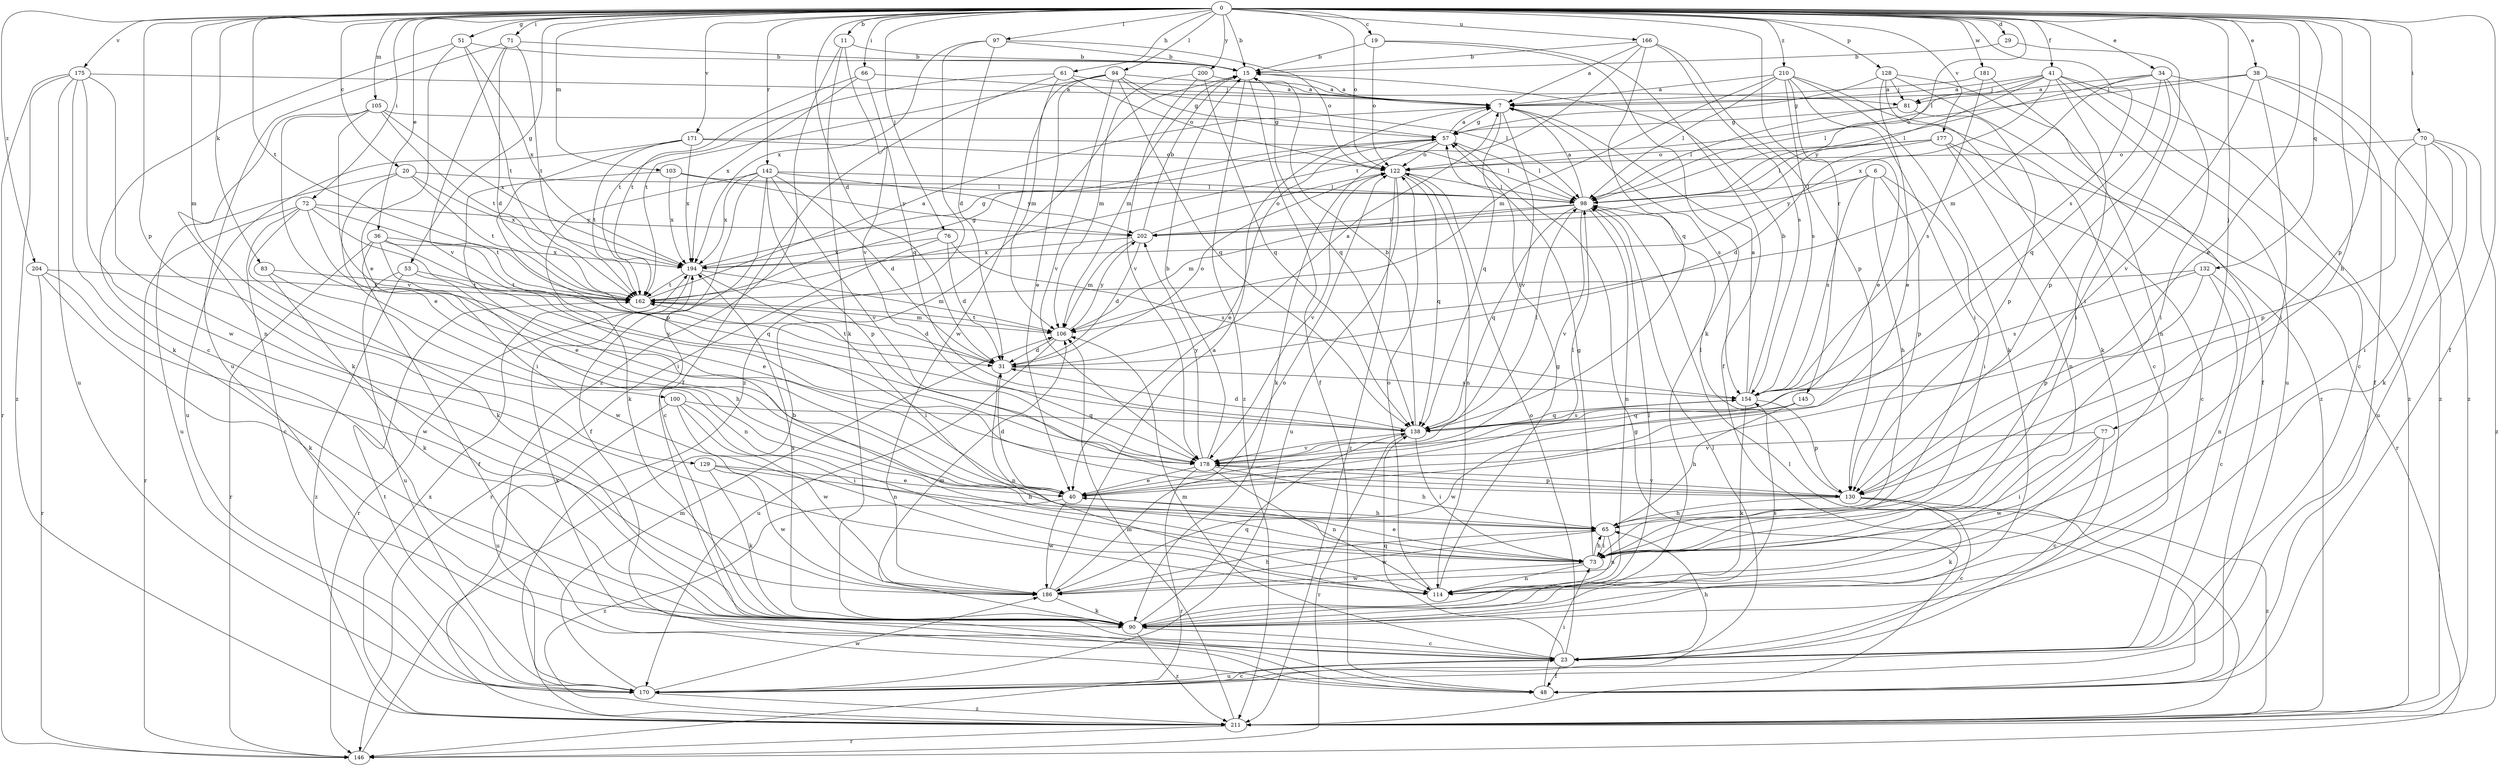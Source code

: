 strict digraph  {
0;
6;
7;
11;
15;
19;
20;
23;
29;
31;
34;
36;
38;
40;
41;
48;
51;
53;
57;
61;
65;
66;
70;
71;
72;
73;
76;
77;
81;
83;
90;
94;
97;
98;
100;
103;
105;
106;
114;
122;
128;
129;
130;
132;
138;
142;
145;
146;
154;
162;
166;
170;
171;
175;
177;
178;
181;
186;
194;
200;
202;
204;
210;
211;
0 -> 11  [label=b];
0 -> 15  [label=b];
0 -> 19  [label=c];
0 -> 20  [label=c];
0 -> 29  [label=d];
0 -> 31  [label=d];
0 -> 34  [label=e];
0 -> 36  [label=e];
0 -> 38  [label=e];
0 -> 40  [label=e];
0 -> 41  [label=f];
0 -> 48  [label=f];
0 -> 51  [label=g];
0 -> 53  [label=g];
0 -> 61  [label=h];
0 -> 65  [label=h];
0 -> 66  [label=i];
0 -> 70  [label=i];
0 -> 71  [label=i];
0 -> 72  [label=i];
0 -> 76  [label=j];
0 -> 77  [label=j];
0 -> 83  [label=k];
0 -> 94  [label=l];
0 -> 97  [label=l];
0 -> 98  [label=l];
0 -> 100  [label=m];
0 -> 103  [label=m];
0 -> 105  [label=m];
0 -> 122  [label=o];
0 -> 128  [label=p];
0 -> 129  [label=p];
0 -> 130  [label=p];
0 -> 132  [label=q];
0 -> 142  [label=r];
0 -> 145  [label=r];
0 -> 154  [label=s];
0 -> 162  [label=t];
0 -> 166  [label=u];
0 -> 171  [label=v];
0 -> 175  [label=v];
0 -> 177  [label=v];
0 -> 181  [label=w];
0 -> 200  [label=y];
0 -> 204  [label=z];
0 -> 210  [label=z];
6 -> 65  [label=h];
6 -> 73  [label=i];
6 -> 98  [label=l];
6 -> 130  [label=p];
6 -> 154  [label=s];
6 -> 202  [label=y];
7 -> 57  [label=g];
7 -> 138  [label=q];
7 -> 154  [label=s];
7 -> 178  [label=v];
11 -> 15  [label=b];
11 -> 90  [label=k];
11 -> 178  [label=v];
11 -> 211  [label=z];
15 -> 7  [label=a];
15 -> 48  [label=f];
15 -> 106  [label=m];
15 -> 138  [label=q];
15 -> 211  [label=z];
19 -> 15  [label=b];
19 -> 48  [label=f];
19 -> 90  [label=k];
19 -> 122  [label=o];
20 -> 73  [label=i];
20 -> 98  [label=l];
20 -> 162  [label=t];
20 -> 170  [label=u];
20 -> 194  [label=x];
23 -> 48  [label=f];
23 -> 65  [label=h];
23 -> 106  [label=m];
23 -> 122  [label=o];
23 -> 138  [label=q];
23 -> 170  [label=u];
29 -> 15  [label=b];
29 -> 73  [label=i];
31 -> 7  [label=a];
31 -> 114  [label=n];
31 -> 122  [label=o];
31 -> 154  [label=s];
31 -> 162  [label=t];
34 -> 7  [label=a];
34 -> 73  [label=i];
34 -> 98  [label=l];
34 -> 106  [label=m];
34 -> 130  [label=p];
34 -> 138  [label=q];
34 -> 211  [label=z];
36 -> 40  [label=e];
36 -> 48  [label=f];
36 -> 138  [label=q];
36 -> 146  [label=r];
36 -> 186  [label=w];
36 -> 194  [label=x];
38 -> 48  [label=f];
38 -> 73  [label=i];
38 -> 81  [label=j];
38 -> 122  [label=o];
38 -> 178  [label=v];
38 -> 211  [label=z];
40 -> 31  [label=d];
40 -> 65  [label=h];
40 -> 98  [label=l];
40 -> 186  [label=w];
40 -> 211  [label=z];
41 -> 7  [label=a];
41 -> 23  [label=c];
41 -> 73  [label=i];
41 -> 81  [label=j];
41 -> 98  [label=l];
41 -> 170  [label=u];
41 -> 194  [label=x];
41 -> 202  [label=y];
41 -> 211  [label=z];
48 -> 73  [label=i];
48 -> 194  [label=x];
51 -> 15  [label=b];
51 -> 23  [label=c];
51 -> 40  [label=e];
51 -> 162  [label=t];
51 -> 194  [label=x];
53 -> 65  [label=h];
53 -> 162  [label=t];
53 -> 170  [label=u];
53 -> 211  [label=z];
57 -> 7  [label=a];
57 -> 40  [label=e];
57 -> 90  [label=k];
57 -> 98  [label=l];
57 -> 122  [label=o];
61 -> 7  [label=a];
61 -> 48  [label=f];
61 -> 106  [label=m];
61 -> 122  [label=o];
61 -> 162  [label=t];
65 -> 73  [label=i];
65 -> 114  [label=n];
65 -> 186  [label=w];
66 -> 81  [label=j];
66 -> 138  [label=q];
66 -> 162  [label=t];
66 -> 194  [label=x];
70 -> 73  [label=i];
70 -> 90  [label=k];
70 -> 122  [label=o];
70 -> 130  [label=p];
70 -> 170  [label=u];
70 -> 211  [label=z];
71 -> 15  [label=b];
71 -> 31  [label=d];
71 -> 162  [label=t];
71 -> 170  [label=u];
71 -> 178  [label=v];
72 -> 23  [label=c];
72 -> 40  [label=e];
72 -> 90  [label=k];
72 -> 146  [label=r];
72 -> 162  [label=t];
72 -> 178  [label=v];
72 -> 202  [label=y];
73 -> 40  [label=e];
73 -> 57  [label=g];
73 -> 65  [label=h];
73 -> 114  [label=n];
73 -> 186  [label=w];
76 -> 31  [label=d];
76 -> 146  [label=r];
76 -> 154  [label=s];
76 -> 194  [label=x];
77 -> 23  [label=c];
77 -> 73  [label=i];
77 -> 178  [label=v];
77 -> 186  [label=w];
81 -> 57  [label=g];
81 -> 98  [label=l];
81 -> 130  [label=p];
83 -> 90  [label=k];
83 -> 114  [label=n];
83 -> 162  [label=t];
90 -> 23  [label=c];
90 -> 98  [label=l];
90 -> 106  [label=m];
90 -> 138  [label=q];
90 -> 154  [label=s];
90 -> 194  [label=x];
90 -> 211  [label=z];
94 -> 7  [label=a];
94 -> 40  [label=e];
94 -> 57  [label=g];
94 -> 98  [label=l];
94 -> 138  [label=q];
94 -> 162  [label=t];
94 -> 178  [label=v];
94 -> 186  [label=w];
97 -> 15  [label=b];
97 -> 31  [label=d];
97 -> 122  [label=o];
97 -> 194  [label=x];
97 -> 211  [label=z];
98 -> 7  [label=a];
98 -> 106  [label=m];
98 -> 114  [label=n];
98 -> 138  [label=q];
98 -> 178  [label=v];
98 -> 202  [label=y];
100 -> 73  [label=i];
100 -> 114  [label=n];
100 -> 138  [label=q];
100 -> 170  [label=u];
100 -> 186  [label=w];
103 -> 73  [label=i];
103 -> 98  [label=l];
103 -> 194  [label=x];
103 -> 202  [label=y];
105 -> 40  [label=e];
105 -> 57  [label=g];
105 -> 90  [label=k];
105 -> 162  [label=t];
105 -> 178  [label=v];
105 -> 194  [label=x];
106 -> 31  [label=d];
106 -> 162  [label=t];
106 -> 170  [label=u];
106 -> 202  [label=y];
114 -> 57  [label=g];
114 -> 122  [label=o];
122 -> 98  [label=l];
122 -> 114  [label=n];
122 -> 138  [label=q];
122 -> 170  [label=u];
122 -> 178  [label=v];
122 -> 211  [label=z];
128 -> 40  [label=e];
128 -> 48  [label=f];
128 -> 57  [label=g];
128 -> 81  [label=j];
128 -> 90  [label=k];
128 -> 211  [label=z];
129 -> 40  [label=e];
129 -> 65  [label=h];
129 -> 90  [label=k];
129 -> 186  [label=w];
130 -> 23  [label=c];
130 -> 65  [label=h];
130 -> 90  [label=k];
130 -> 98  [label=l];
130 -> 178  [label=v];
130 -> 211  [label=z];
132 -> 23  [label=c];
132 -> 114  [label=n];
132 -> 130  [label=p];
132 -> 154  [label=s];
132 -> 162  [label=t];
138 -> 15  [label=b];
138 -> 31  [label=d];
138 -> 73  [label=i];
138 -> 98  [label=l];
138 -> 146  [label=r];
138 -> 154  [label=s];
138 -> 178  [label=v];
142 -> 23  [label=c];
142 -> 31  [label=d];
142 -> 48  [label=f];
142 -> 90  [label=k];
142 -> 98  [label=l];
142 -> 130  [label=p];
142 -> 178  [label=v];
142 -> 194  [label=x];
142 -> 202  [label=y];
145 -> 65  [label=h];
145 -> 138  [label=q];
145 -> 186  [label=w];
146 -> 15  [label=b];
154 -> 7  [label=a];
154 -> 15  [label=b];
154 -> 90  [label=k];
154 -> 130  [label=p];
154 -> 138  [label=q];
162 -> 7  [label=a];
162 -> 31  [label=d];
162 -> 57  [label=g];
162 -> 106  [label=m];
166 -> 7  [label=a];
166 -> 15  [label=b];
166 -> 130  [label=p];
166 -> 138  [label=q];
166 -> 154  [label=s];
166 -> 162  [label=t];
170 -> 23  [label=c];
170 -> 98  [label=l];
170 -> 106  [label=m];
170 -> 162  [label=t];
170 -> 186  [label=w];
170 -> 211  [label=z];
171 -> 98  [label=l];
171 -> 122  [label=o];
171 -> 130  [label=p];
171 -> 162  [label=t];
171 -> 170  [label=u];
171 -> 194  [label=x];
175 -> 7  [label=a];
175 -> 90  [label=k];
175 -> 114  [label=n];
175 -> 146  [label=r];
175 -> 170  [label=u];
175 -> 186  [label=w];
175 -> 211  [label=z];
177 -> 23  [label=c];
177 -> 31  [label=d];
177 -> 98  [label=l];
177 -> 114  [label=n];
177 -> 122  [label=o];
177 -> 146  [label=r];
178 -> 15  [label=b];
178 -> 40  [label=e];
178 -> 65  [label=h];
178 -> 114  [label=n];
178 -> 130  [label=p];
178 -> 146  [label=r];
178 -> 202  [label=y];
181 -> 7  [label=a];
181 -> 114  [label=n];
181 -> 154  [label=s];
186 -> 7  [label=a];
186 -> 65  [label=h];
186 -> 90  [label=k];
186 -> 122  [label=o];
194 -> 57  [label=g];
194 -> 73  [label=i];
194 -> 106  [label=m];
194 -> 146  [label=r];
194 -> 162  [label=t];
200 -> 7  [label=a];
200 -> 106  [label=m];
200 -> 138  [label=q];
200 -> 178  [label=v];
202 -> 15  [label=b];
202 -> 31  [label=d];
202 -> 106  [label=m];
202 -> 122  [label=o];
202 -> 194  [label=x];
204 -> 90  [label=k];
204 -> 146  [label=r];
204 -> 162  [label=t];
204 -> 186  [label=w];
210 -> 7  [label=a];
210 -> 23  [label=c];
210 -> 40  [label=e];
210 -> 73  [label=i];
210 -> 90  [label=k];
210 -> 98  [label=l];
210 -> 106  [label=m];
210 -> 154  [label=s];
211 -> 57  [label=g];
211 -> 98  [label=l];
211 -> 106  [label=m];
211 -> 146  [label=r];
211 -> 194  [label=x];
}
